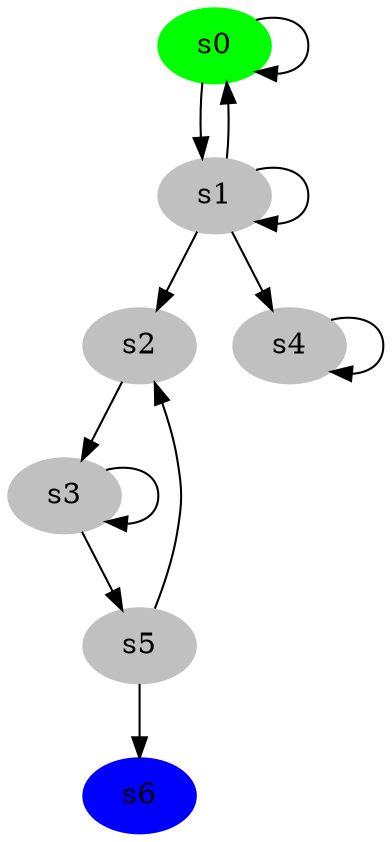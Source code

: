 // State Space Graph
digraph {
	s0 [color=green style=filled]
	s1 [color=grey style=filled]
	s2 [color=grey style=filled]
	s3 [color=grey style=filled]
	s4 [color=grey style=filled]
	s5 [color=grey style=filled]
	s6 [color=blue style=filled]
	s0 -> s1
	s0 -> s0
	s1 -> s0
	s1 -> s2
	s1 -> s1
	s1 -> s4
	s2 -> s3
	s3 -> s3
	s3 -> s5
	s4 -> s4
	s5 -> s2
	s5 -> s6
}
